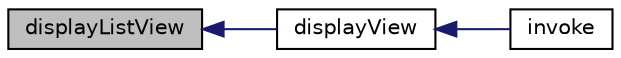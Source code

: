 digraph "displayListView"
{
  edge [fontname="Helvetica",fontsize="10",labelfontname="Helvetica",labelfontsize="10"];
  node [fontname="Helvetica",fontsize="10",shape=record];
  rankdir="LR";
  Node1 [label="displayListView",height=0.2,width=0.4,color="black", fillcolor="grey75", style="filled", fontcolor="black"];
  Node1 -> Node2 [dir="back",color="midnightblue",fontsize="10",style="solid",fontname="Helvetica"];
  Node2 [label="displayView",height=0.2,width=0.4,color="black", fillcolor="white", style="filled",URL="$class_s_s_article_controller.html#aca04b3e313abfb913efaacdfb7d5d3d7",tooltip="Artikel oder Artikeln anzeigen. "];
  Node2 -> Node3 [dir="back",color="midnightblue",fontsize="10",style="solid",fontname="Helvetica"];
  Node3 [label="invoke",height=0.2,width=0.4,color="black", fillcolor="white", style="filled",URL="$class_s_s_article_controller.html#a969cad912937b1e2e6e66b49d8148738",tooltip="Starter. "];
}
